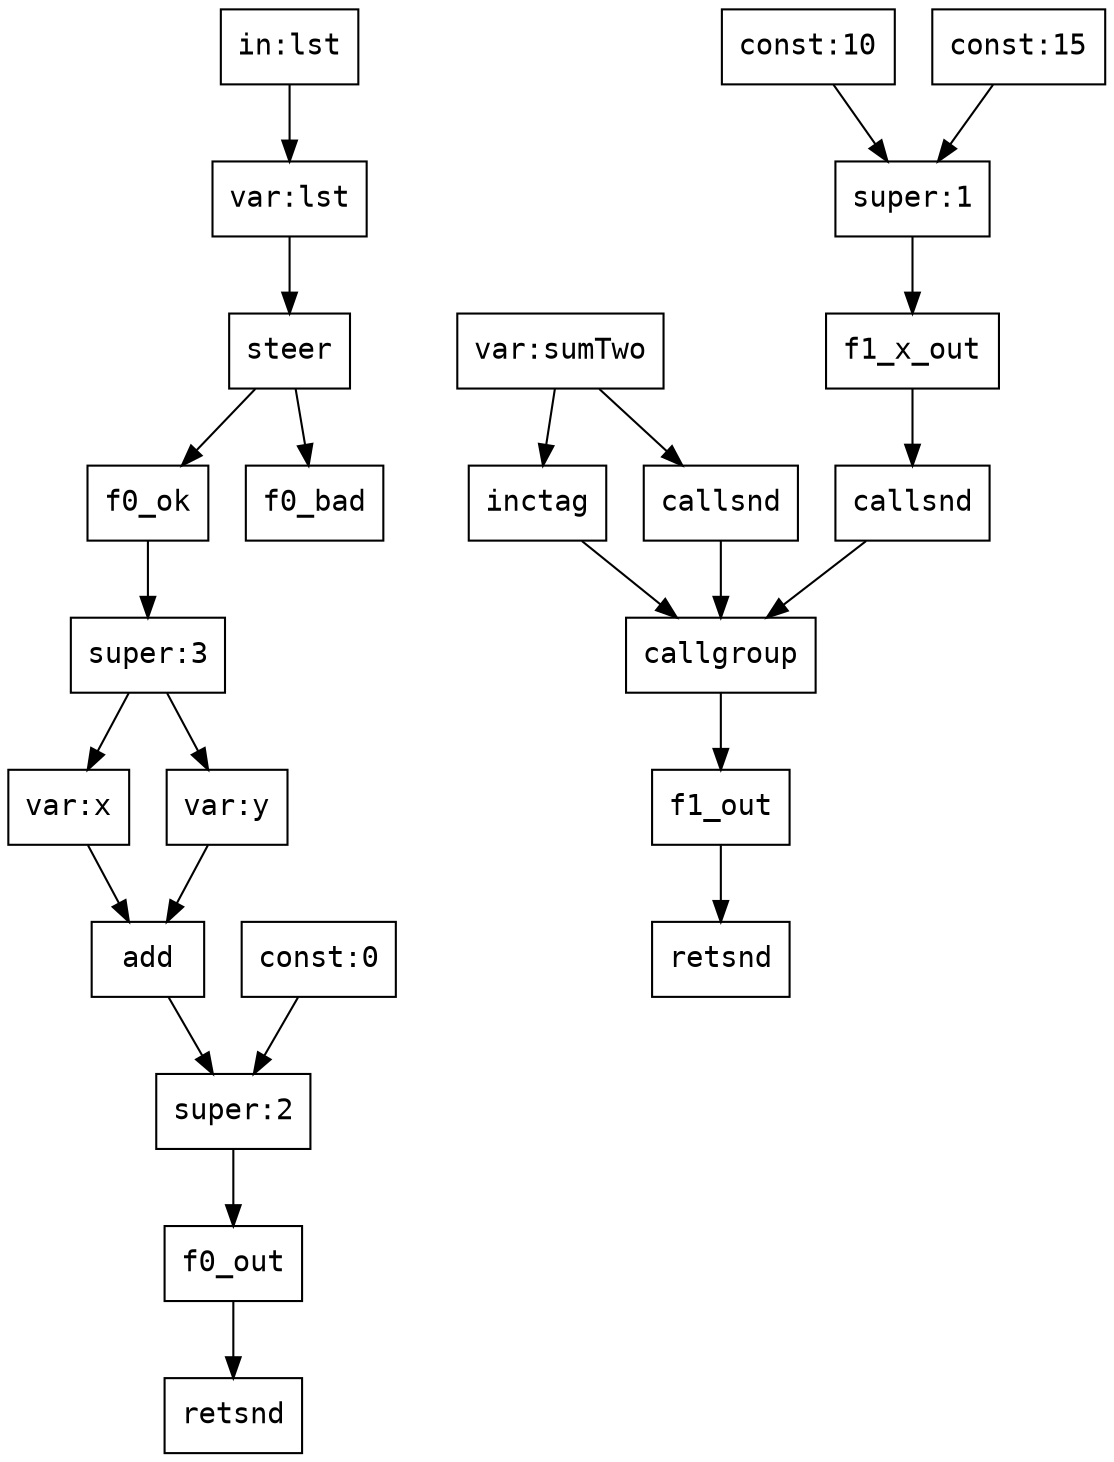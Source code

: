 digraph Dataflow {
  node [shape=record,fontname="Courier"];
  "f0_in_lst" [label="in:lst"];
  "f0_scr_out" [label="var:lst"];
  "f0_in_lst" -> "f0_scr_out";
  "f0_steer" [label="steer"];
  "f0_scr_out" -> "f0_steer";
  "f0_steer" -> "f0_ok";
  "f0_split" [label="super:3"];
  "f0_ok" -> "f0_split";
  "f0_vx" [label="var:x"];
  "f0_split" -> "f0_vx";
  "f0_vy" [label="var:y"];
  "f0_split" -> "f0_vy";
  "f0_add" [label="add"];
  "f0_vx" -> "f0_add";
  "f0_vy" -> "f0_add";
  "f0_steer" -> "f0_bad";
  "f0_bad_out" [label="const:0"];
  "f0_phi" [label="super:2"];
  "f0_add" -> "f0_phi";
  "f0_bad_out" -> "f0_phi";
  "f0_phi" -> "f0_out";
  "f0_retsnd" [label="retsnd"];
  "f0_out" -> "f0_retsnd";
  "f1_f_out" [label="var:sumTwo"];
  "f1_x_el0_out" [label="const:10"];
  "f1_x_el1_out" [label="const:15"];
  "f1_x_build" [label="super:1"];
  "f1_x_el0_out" -> "f1_x_build";
  "f1_x_el1_out" -> "f1_x_build";
  "f1_x_build" -> "f1_x_out";
  "f1_inctag" [label="inctag"];
  "f1_f_out" -> "f1_inctag";
  "f1_cg" [label="callgroup"];
  "f1_inctag" -> "f1_cg";
  "f1_cg_snd_fun" [label="callsnd"];
  "f1_f_out" -> "f1_cg_snd_fun";
  "f1_cg_snd_fun" -> "f1_cg";
  "f1_cg_snd_arg" [label="callsnd"];
  "f1_x_out" -> "f1_cg_snd_arg";
  "f1_cg_snd_arg" -> "f1_cg";
  "f1_cg" -> "f1_out";
  "f1_retsnd" [label="retsnd"];
  "f1_out" -> "f1_retsnd";
}
